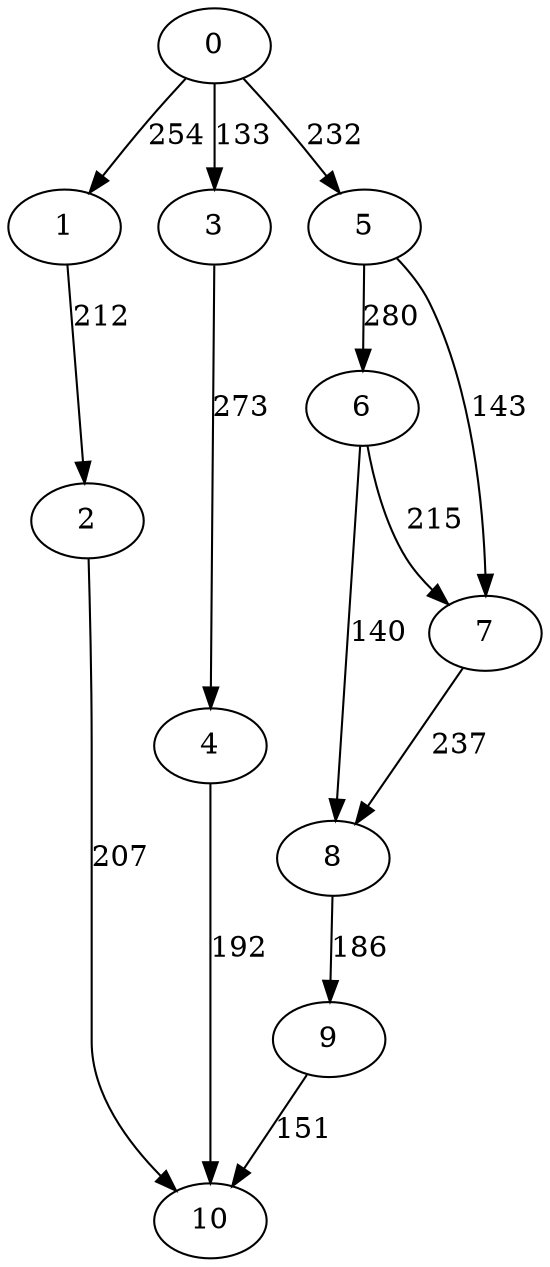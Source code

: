 digraph t10p4r7_6 {
0 -> 1 [ label = 254 ];
0 -> 3 [ label = 133 ];
0 -> 5 [ label = 232 ];
1 -> 2 [ label = 212 ];
2 -> 10 [ label = 207 ];
3 -> 4 [ label = 273 ];
4 -> 10 [ label = 192 ];
5 -> 6 [ label = 280 ];
5 -> 7 [ label = 143 ];
6 -> 7 [ label = 215 ];
6 -> 8 [ label = 140 ];
7 -> 8 [ label = 237 ];
8 -> 9 [ label = 186 ];
9 -> 10 [ label = 151 ];
 }

